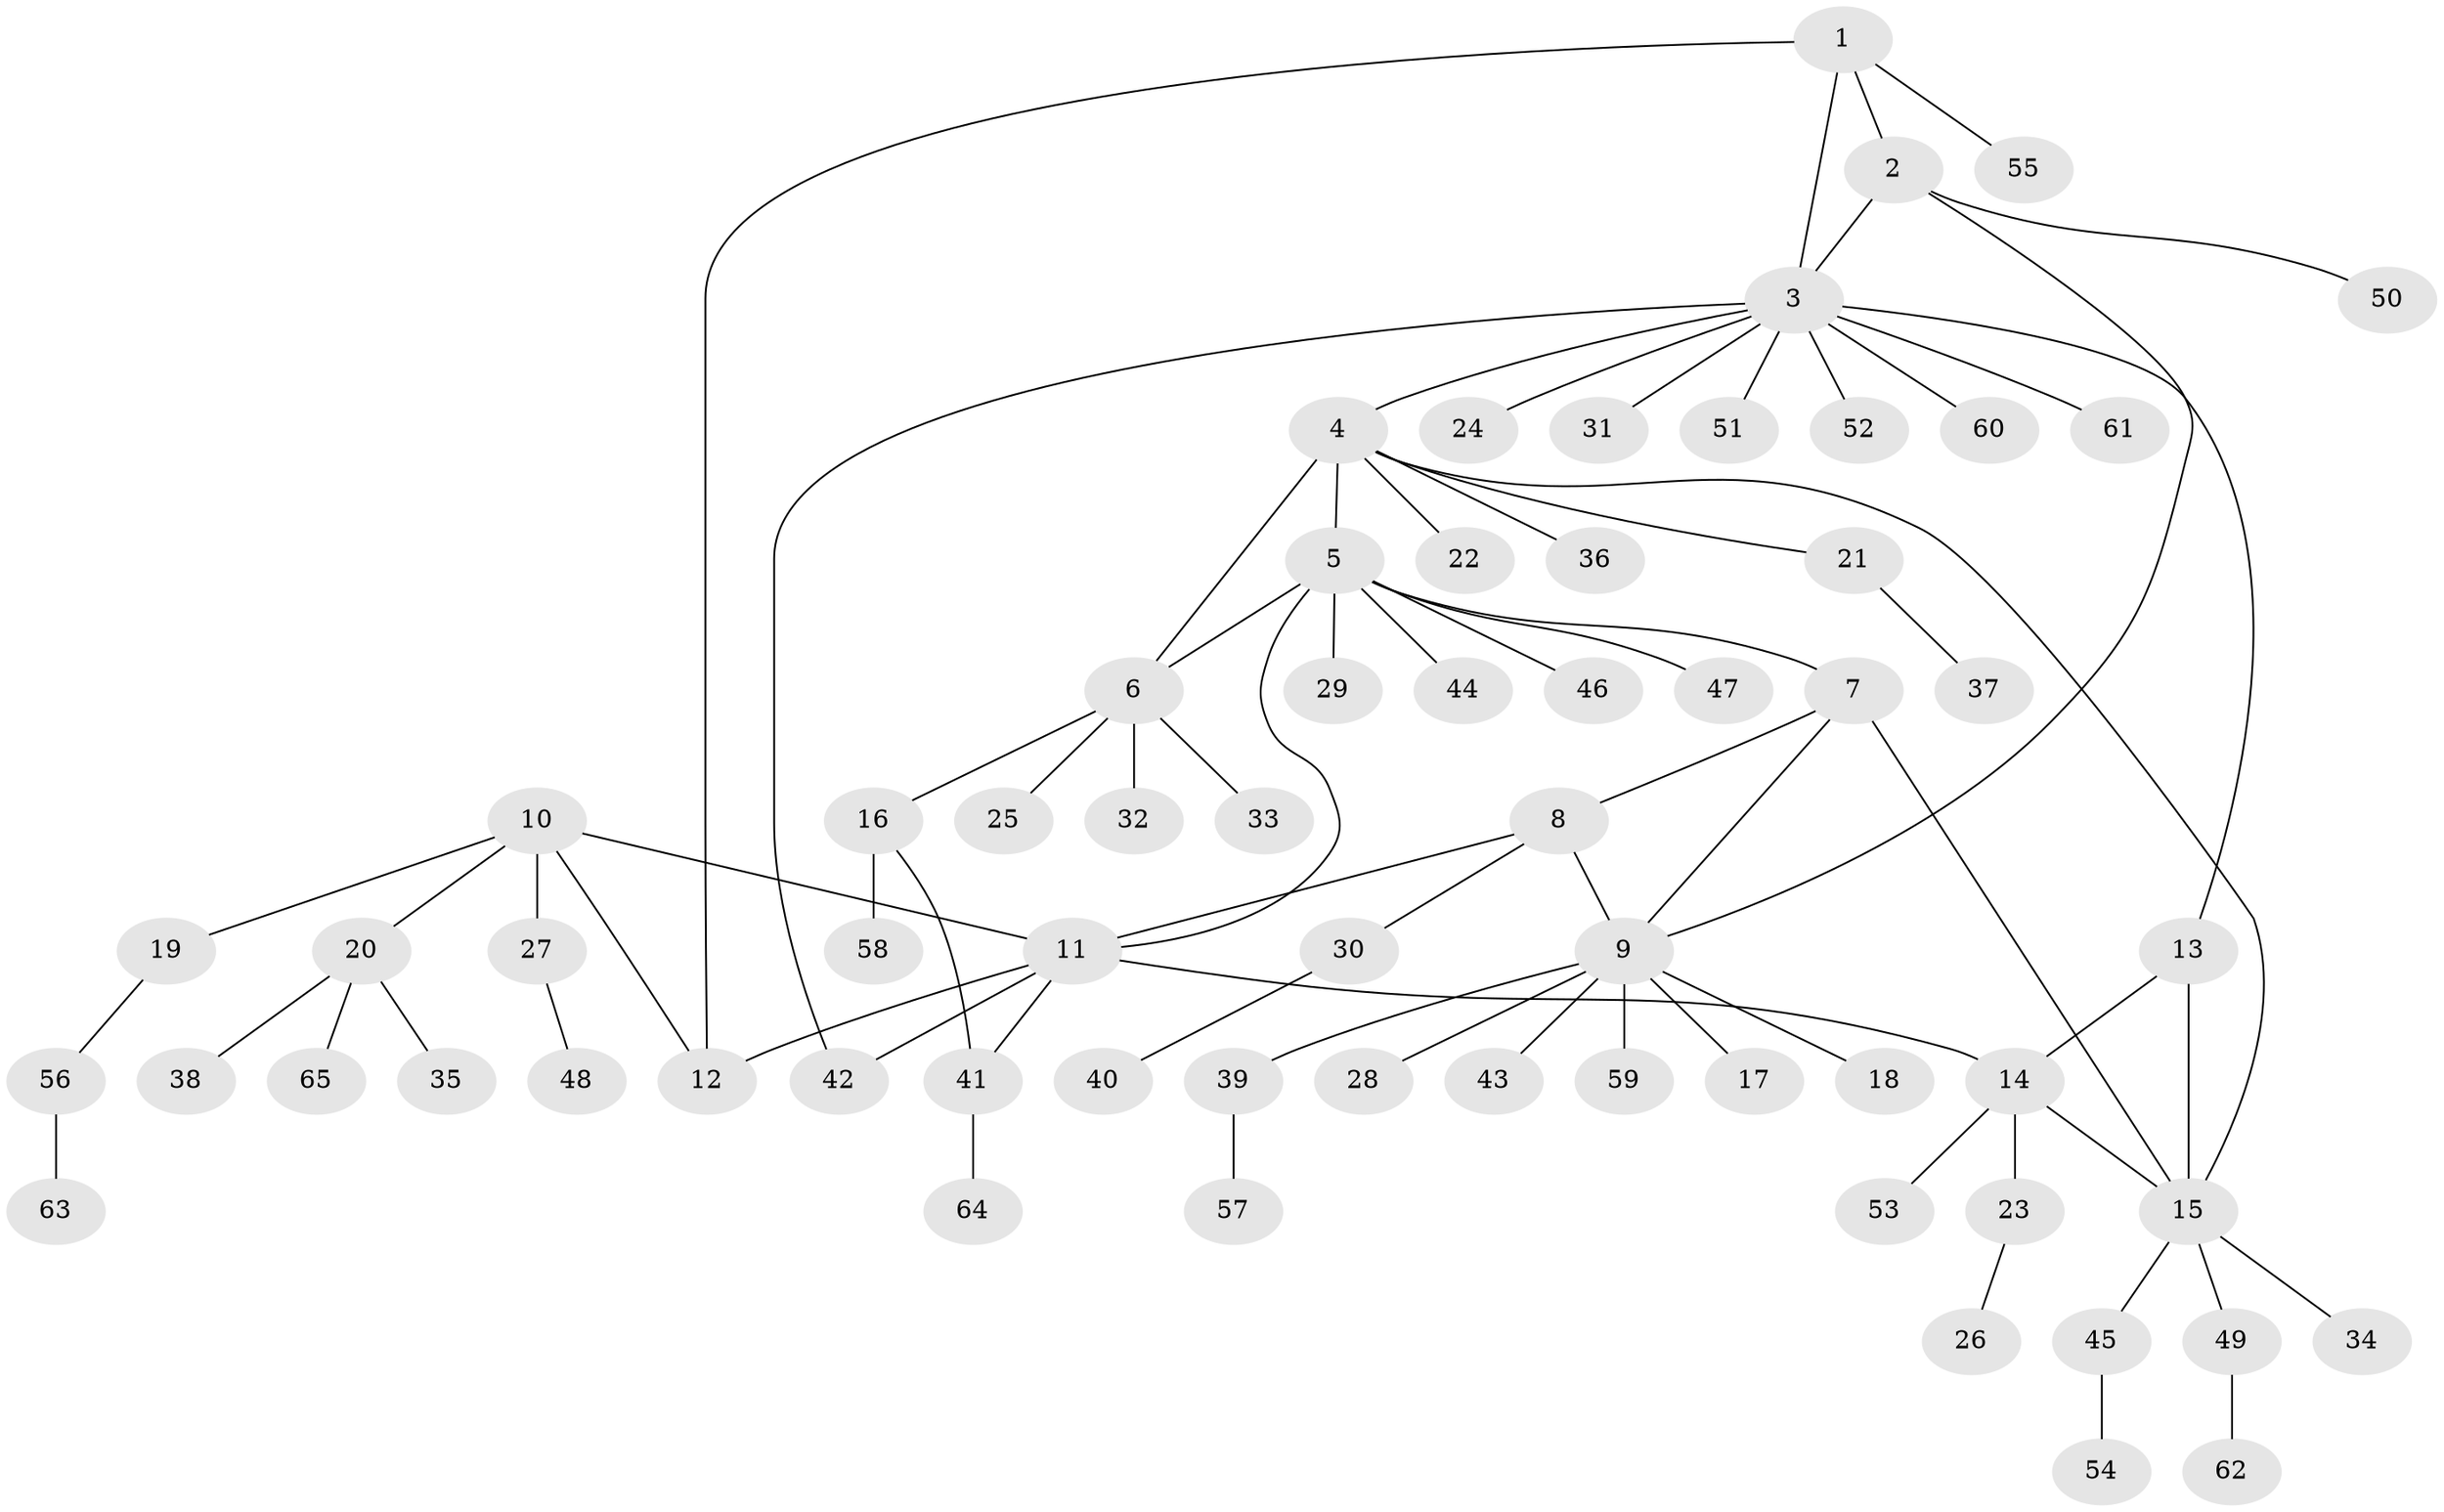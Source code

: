 // coarse degree distribution, {3: 0.15151515151515152, 4: 0.12121212121212122, 6: 0.06060606060606061, 8: 0.06060606060606061, 5: 0.030303030303030304, 2: 0.09090909090909091, 1: 0.48484848484848486}
// Generated by graph-tools (version 1.1) at 2025/52/03/04/25 22:52:39]
// undirected, 65 vertices, 77 edges
graph export_dot {
  node [color=gray90,style=filled];
  1;
  2;
  3;
  4;
  5;
  6;
  7;
  8;
  9;
  10;
  11;
  12;
  13;
  14;
  15;
  16;
  17;
  18;
  19;
  20;
  21;
  22;
  23;
  24;
  25;
  26;
  27;
  28;
  29;
  30;
  31;
  32;
  33;
  34;
  35;
  36;
  37;
  38;
  39;
  40;
  41;
  42;
  43;
  44;
  45;
  46;
  47;
  48;
  49;
  50;
  51;
  52;
  53;
  54;
  55;
  56;
  57;
  58;
  59;
  60;
  61;
  62;
  63;
  64;
  65;
  1 -- 2;
  1 -- 3;
  1 -- 12;
  1 -- 55;
  2 -- 3;
  2 -- 9;
  2 -- 50;
  3 -- 4;
  3 -- 13;
  3 -- 24;
  3 -- 31;
  3 -- 42;
  3 -- 51;
  3 -- 52;
  3 -- 60;
  3 -- 61;
  4 -- 5;
  4 -- 6;
  4 -- 15;
  4 -- 21;
  4 -- 22;
  4 -- 36;
  5 -- 6;
  5 -- 7;
  5 -- 11;
  5 -- 29;
  5 -- 44;
  5 -- 46;
  5 -- 47;
  6 -- 16;
  6 -- 25;
  6 -- 32;
  6 -- 33;
  7 -- 8;
  7 -- 9;
  7 -- 15;
  8 -- 9;
  8 -- 11;
  8 -- 30;
  9 -- 17;
  9 -- 18;
  9 -- 28;
  9 -- 39;
  9 -- 43;
  9 -- 59;
  10 -- 11;
  10 -- 12;
  10 -- 19;
  10 -- 20;
  10 -- 27;
  11 -- 12;
  11 -- 14;
  11 -- 41;
  11 -- 42;
  13 -- 14;
  13 -- 15;
  14 -- 15;
  14 -- 23;
  14 -- 53;
  15 -- 34;
  15 -- 45;
  15 -- 49;
  16 -- 41;
  16 -- 58;
  19 -- 56;
  20 -- 35;
  20 -- 38;
  20 -- 65;
  21 -- 37;
  23 -- 26;
  27 -- 48;
  30 -- 40;
  39 -- 57;
  41 -- 64;
  45 -- 54;
  49 -- 62;
  56 -- 63;
}
